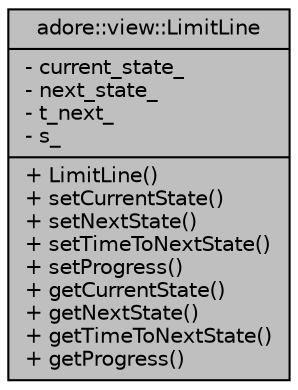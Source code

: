 digraph "adore::view::LimitLine"
{
 // LATEX_PDF_SIZE
  edge [fontname="Helvetica",fontsize="10",labelfontname="Helvetica",labelfontsize="10"];
  node [fontname="Helvetica",fontsize="10",shape=record];
  Node1 [label="{adore::view::LimitLine\n|- current_state_\l- next_state_\l- t_next_\l- s_\l|+ LimitLine()\l+ setCurrentState()\l+ setNextState()\l+ setTimeToNextState()\l+ setProgress()\l+ getCurrentState()\l+ getNextState()\l+ getTimeToNextState()\l+ getProgress()\l}",height=0.2,width=0.4,color="black", fillcolor="grey75", style="filled", fontcolor="black",tooltip=" "];
}
